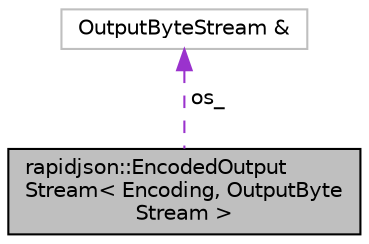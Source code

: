 digraph "rapidjson::EncodedOutputStream&lt; Encoding, OutputByteStream &gt;"
{
 // INTERACTIVE_SVG=YES
 // LATEX_PDF_SIZE
  edge [fontname="Helvetica",fontsize="10",labelfontname="Helvetica",labelfontsize="10"];
  node [fontname="Helvetica",fontsize="10",shape=record];
  Node1 [label="rapidjson::EncodedOutput\lStream\< Encoding, OutputByte\lStream \>",height=0.2,width=0.4,color="black", fillcolor="grey75", style="filled", fontcolor="black",tooltip="Output byte stream wrapper with statically bound encoding."];
  Node2 -> Node1 [dir="back",color="darkorchid3",fontsize="10",style="dashed",label=" os_" ,fontname="Helvetica"];
  Node2 [label="OutputByteStream &",height=0.2,width=0.4,color="grey75", fillcolor="white", style="filled",tooltip=" "];
}
